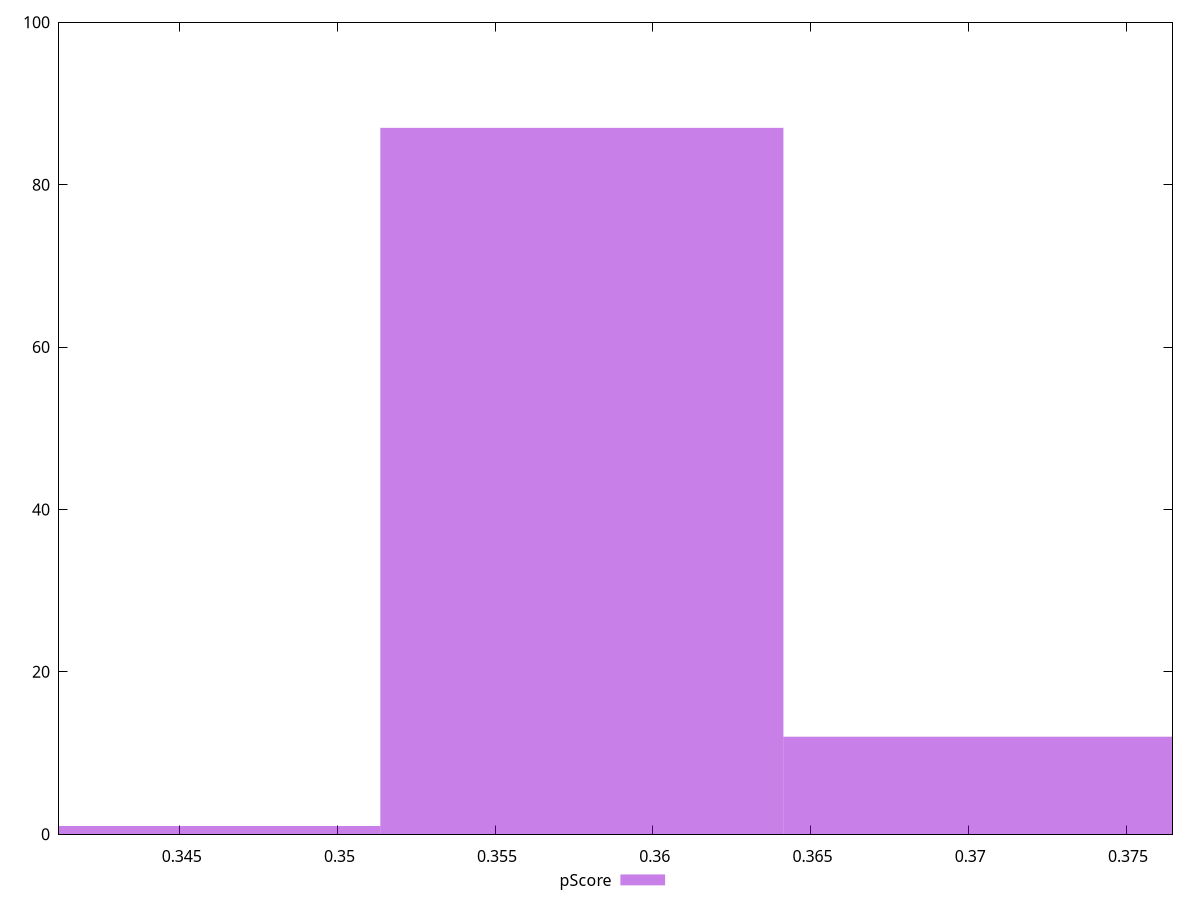 reset

$pScore <<EOF
0.3577499567750232 87
0.3705267409455597 12
0.3449731726044867 1
EOF

set key outside below
set boxwidth 0.012776784170536543
set xrange [0.3411764705882353:0.3764705882352941]
set yrange [0:100]
set trange [0:100]
set style fill transparent solid 0.5 noborder
set terminal svg size 640, 490 enhanced background rgb 'white'
set output "reports/report_00033_2021-03-01T14-23-16.841Z/unused-javascript/samples/astro-inner/pScore/histogram.svg"

plot $pScore title "pScore" with boxes

reset
